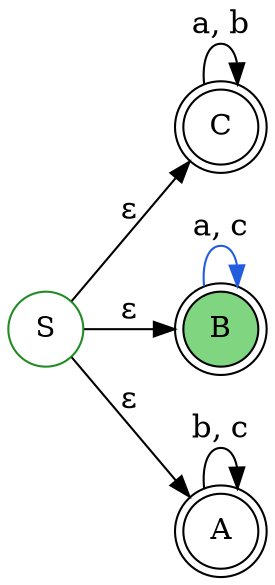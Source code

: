 digraph G {
    rankdir="LR";
    C [label="C", shape="doublecircle", color="black"];
    B [label="B", fillcolor="#00ab037F", style="filled", shape="doublecircle"];
    A [label="A", shape="doublecircle", color="black"];
    S [label="S", shape="circle", color="forestgreen"];
    S -> A [label="ε", fontsize=15];
    S -> B [label="ε", fontsize=15];
    S -> C [label="ε", fontsize=15];
    A -> A [label="b, c", fontsize=15];
    B -> B [color="#215dde", fontsize=15, label="a, c"];
    C -> C [label="a, b", fontsize=15];
}
